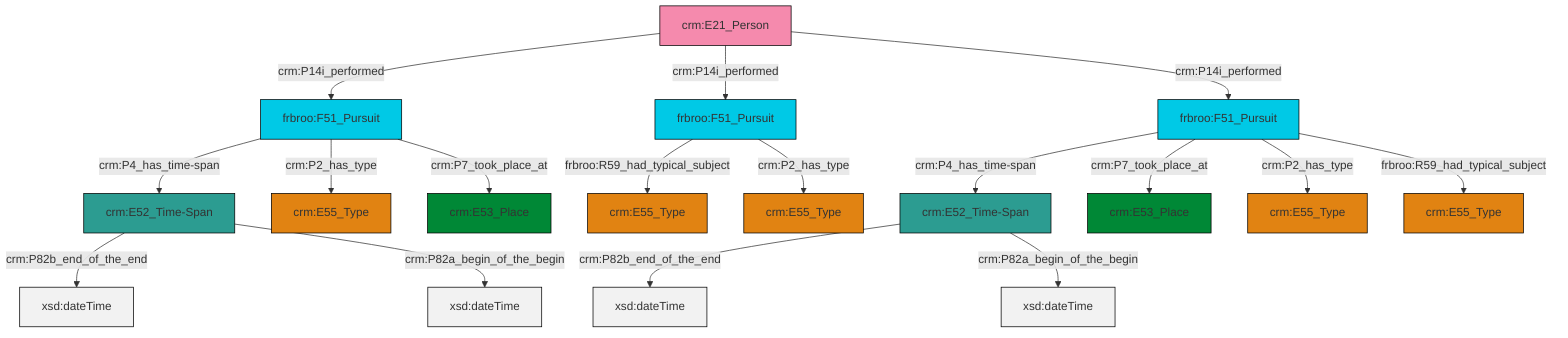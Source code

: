 graph TD
classDef Literal fill:#f2f2f2,stroke:#000000;
classDef CRM_Entity fill:#FFFFFF,stroke:#000000;
classDef Temporal_Entity fill:#00C9E6, stroke:#000000;
classDef Type fill:#E18312, stroke:#000000;
classDef Time-Span fill:#2C9C91, stroke:#000000;
classDef Appellation fill:#FFEB7F, stroke:#000000;
classDef Place fill:#008836, stroke:#000000;
classDef Persistent_Item fill:#B266B2, stroke:#000000;
classDef Conceptual_Object fill:#FFD700, stroke:#000000;
classDef Physical_Thing fill:#D2B48C, stroke:#000000;
classDef Actor fill:#f58aad, stroke:#000000;
classDef PC_Classes fill:#4ce600, stroke:#000000;
classDef Multi fill:#cccccc,stroke:#000000;

0["frbroo:F51_Pursuit"]:::Temporal_Entity -->|crm:P4_has_time-span| 1["crm:E52_Time-Span"]:::Time-Span
4["crm:E21_Person"]:::Actor -->|crm:P14i_performed| 2["frbroo:F51_Pursuit"]:::Temporal_Entity
5["frbroo:F51_Pursuit"]:::Temporal_Entity -->|frbroo:R59_had_typical_subject| 6["crm:E55_Type"]:::Type
4["crm:E21_Person"]:::Actor -->|crm:P14i_performed| 5["frbroo:F51_Pursuit"]:::Temporal_Entity
2["frbroo:F51_Pursuit"]:::Temporal_Entity -->|crm:P4_has_time-span| 7["crm:E52_Time-Span"]:::Time-Span
1["crm:E52_Time-Span"]:::Time-Span -->|crm:P82b_end_of_the_end| 11[xsd:dateTime]:::Literal
7["crm:E52_Time-Span"]:::Time-Span -->|crm:P82b_end_of_the_end| 15[xsd:dateTime]:::Literal
0["frbroo:F51_Pursuit"]:::Temporal_Entity -->|crm:P7_took_place_at| 17["crm:E53_Place"]:::Place
2["frbroo:F51_Pursuit"]:::Temporal_Entity -->|crm:P2_has_type| 8["crm:E55_Type"]:::Type
5["frbroo:F51_Pursuit"]:::Temporal_Entity -->|crm:P2_has_type| 23["crm:E55_Type"]:::Type
4["crm:E21_Person"]:::Actor -->|crm:P14i_performed| 0["frbroo:F51_Pursuit"]:::Temporal_Entity
1["crm:E52_Time-Span"]:::Time-Span -->|crm:P82a_begin_of_the_begin| 28[xsd:dateTime]:::Literal
0["frbroo:F51_Pursuit"]:::Temporal_Entity -->|crm:P2_has_type| 12["crm:E55_Type"]:::Type
7["crm:E52_Time-Span"]:::Time-Span -->|crm:P82a_begin_of_the_begin| 30[xsd:dateTime]:::Literal
2["frbroo:F51_Pursuit"]:::Temporal_Entity -->|crm:P7_took_place_at| 26["crm:E53_Place"]:::Place
0["frbroo:F51_Pursuit"]:::Temporal_Entity -->|frbroo:R59_had_typical_subject| 21["crm:E55_Type"]:::Type